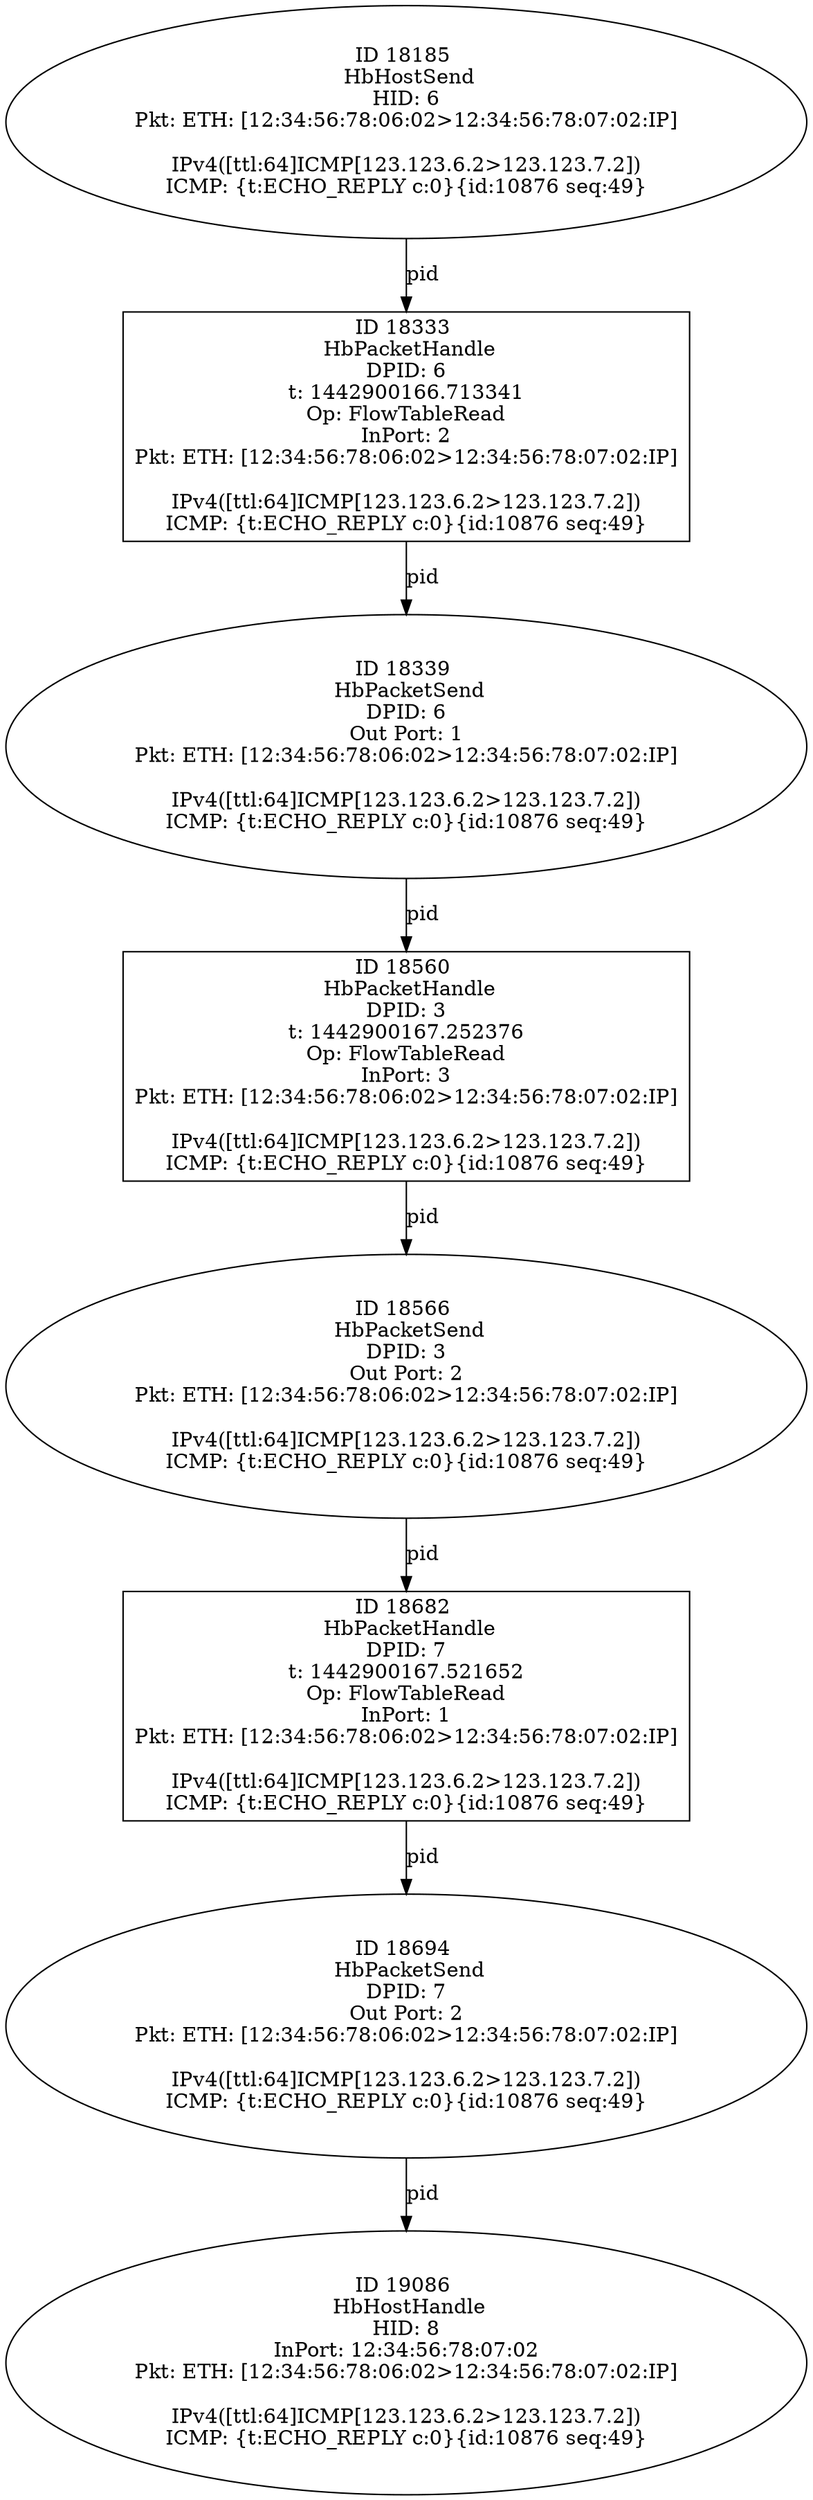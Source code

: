 strict digraph G {
18560 [shape=box, event=<hb_events.HbPacketHandle object at 0x10bd24710>, label="ID 18560 
 HbPacketHandle
DPID: 3
t: 1442900167.252376
Op: FlowTableRead
InPort: 3
Pkt: ETH: [12:34:56:78:06:02>12:34:56:78:07:02:IP]

IPv4([ttl:64]ICMP[123.123.6.2>123.123.7.2])
ICMP: {t:ECHO_REPLY c:0}{id:10876 seq:49}"];
18339 [shape=oval, event=<hb_events.HbPacketSend object at 0x10bbe0710>, label="ID 18339 
 HbPacketSend
DPID: 6
Out Port: 1
Pkt: ETH: [12:34:56:78:06:02>12:34:56:78:07:02:IP]

IPv4([ttl:64]ICMP[123.123.6.2>123.123.7.2])
ICMP: {t:ECHO_REPLY c:0}{id:10876 seq:49}"];
18694 [shape=oval, event=<hb_events.HbPacketSend object at 0x10bdcec50>, label="ID 18694 
 HbPacketSend
DPID: 7
Out Port: 2
Pkt: ETH: [12:34:56:78:06:02>12:34:56:78:07:02:IP]

IPv4([ttl:64]ICMP[123.123.6.2>123.123.7.2])
ICMP: {t:ECHO_REPLY c:0}{id:10876 seq:49}"];
18566 [shape=oval, event=<hb_events.HbPacketSend object at 0x10bd24990>, label="ID 18566 
 HbPacketSend
DPID: 3
Out Port: 2
Pkt: ETH: [12:34:56:78:06:02>12:34:56:78:07:02:IP]

IPv4([ttl:64]ICMP[123.123.6.2>123.123.7.2])
ICMP: {t:ECHO_REPLY c:0}{id:10876 seq:49}"];
18185 [shape=oval, event=<hb_events.HbHostSend object at 0x10baf71d0>, label="ID 18185 
 HbHostSend
HID: 6
Pkt: ETH: [12:34:56:78:06:02>12:34:56:78:07:02:IP]

IPv4([ttl:64]ICMP[123.123.6.2>123.123.7.2])
ICMP: {t:ECHO_REPLY c:0}{id:10876 seq:49}"];
19086 [shape=oval, event=<hb_events.HbHostHandle object at 0x10bfe9550>, label="ID 19086 
 HbHostHandle
HID: 8
InPort: 12:34:56:78:07:02
Pkt: ETH: [12:34:56:78:06:02>12:34:56:78:07:02:IP]

IPv4([ttl:64]ICMP[123.123.6.2>123.123.7.2])
ICMP: {t:ECHO_REPLY c:0}{id:10876 seq:49}"];
18682 [shape=box, event=<hb_events.HbPacketHandle object at 0x10bdbbed0>, label="ID 18682 
 HbPacketHandle
DPID: 7
t: 1442900167.521652
Op: FlowTableRead
InPort: 1
Pkt: ETH: [12:34:56:78:06:02>12:34:56:78:07:02:IP]

IPv4([ttl:64]ICMP[123.123.6.2>123.123.7.2])
ICMP: {t:ECHO_REPLY c:0}{id:10876 seq:49}"];
18333 [shape=box, event=<hb_events.HbPacketHandle object at 0x10bbe0490>, label="ID 18333 
 HbPacketHandle
DPID: 6
t: 1442900166.713341
Op: FlowTableRead
InPort: 2
Pkt: ETH: [12:34:56:78:06:02>12:34:56:78:07:02:IP]

IPv4([ttl:64]ICMP[123.123.6.2>123.123.7.2])
ICMP: {t:ECHO_REPLY c:0}{id:10876 seq:49}"];
18560 -> 18566  [rel=pid, label=pid];
18339 -> 18560  [rel=pid, label=pid];
18694 -> 19086  [rel=pid, label=pid];
18566 -> 18682  [rel=pid, label=pid];
18185 -> 18333  [rel=pid, label=pid];
18682 -> 18694  [rel=pid, label=pid];
18333 -> 18339  [rel=pid, label=pid];
}
